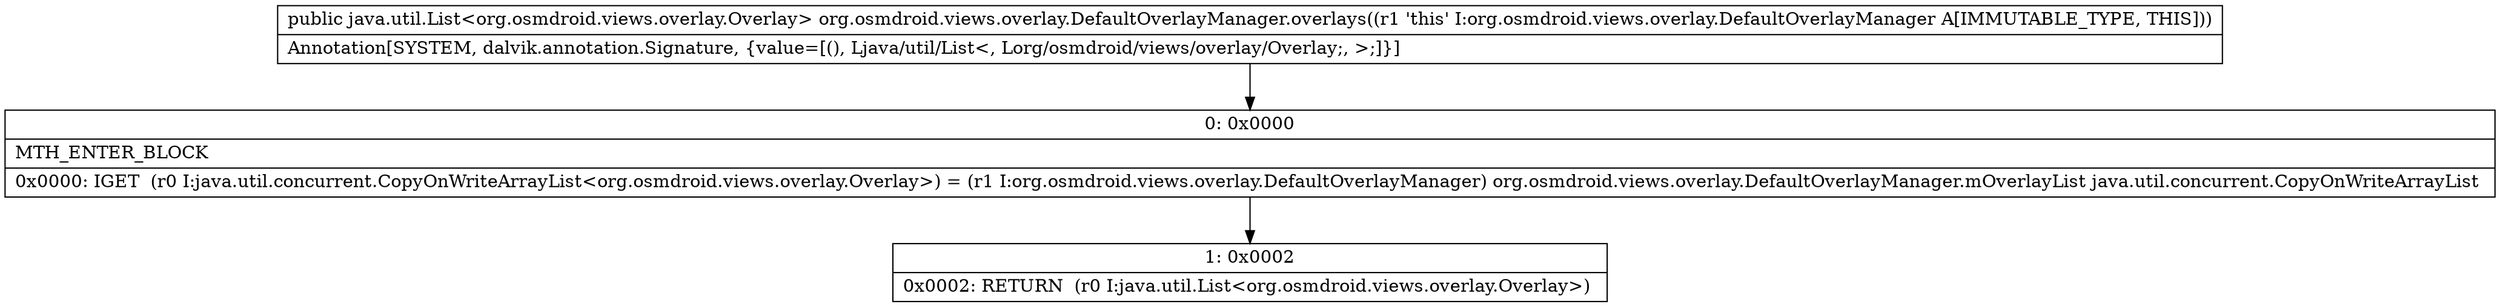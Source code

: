 digraph "CFG fororg.osmdroid.views.overlay.DefaultOverlayManager.overlays()Ljava\/util\/List;" {
Node_0 [shape=record,label="{0\:\ 0x0000|MTH_ENTER_BLOCK\l|0x0000: IGET  (r0 I:java.util.concurrent.CopyOnWriteArrayList\<org.osmdroid.views.overlay.Overlay\>) = (r1 I:org.osmdroid.views.overlay.DefaultOverlayManager) org.osmdroid.views.overlay.DefaultOverlayManager.mOverlayList java.util.concurrent.CopyOnWriteArrayList \l}"];
Node_1 [shape=record,label="{1\:\ 0x0002|0x0002: RETURN  (r0 I:java.util.List\<org.osmdroid.views.overlay.Overlay\>) \l}"];
MethodNode[shape=record,label="{public java.util.List\<org.osmdroid.views.overlay.Overlay\> org.osmdroid.views.overlay.DefaultOverlayManager.overlays((r1 'this' I:org.osmdroid.views.overlay.DefaultOverlayManager A[IMMUTABLE_TYPE, THIS]))  | Annotation[SYSTEM, dalvik.annotation.Signature, \{value=[(), Ljava\/util\/List\<, Lorg\/osmdroid\/views\/overlay\/Overlay;, \>;]\}]\l}"];
MethodNode -> Node_0;
Node_0 -> Node_1;
}

